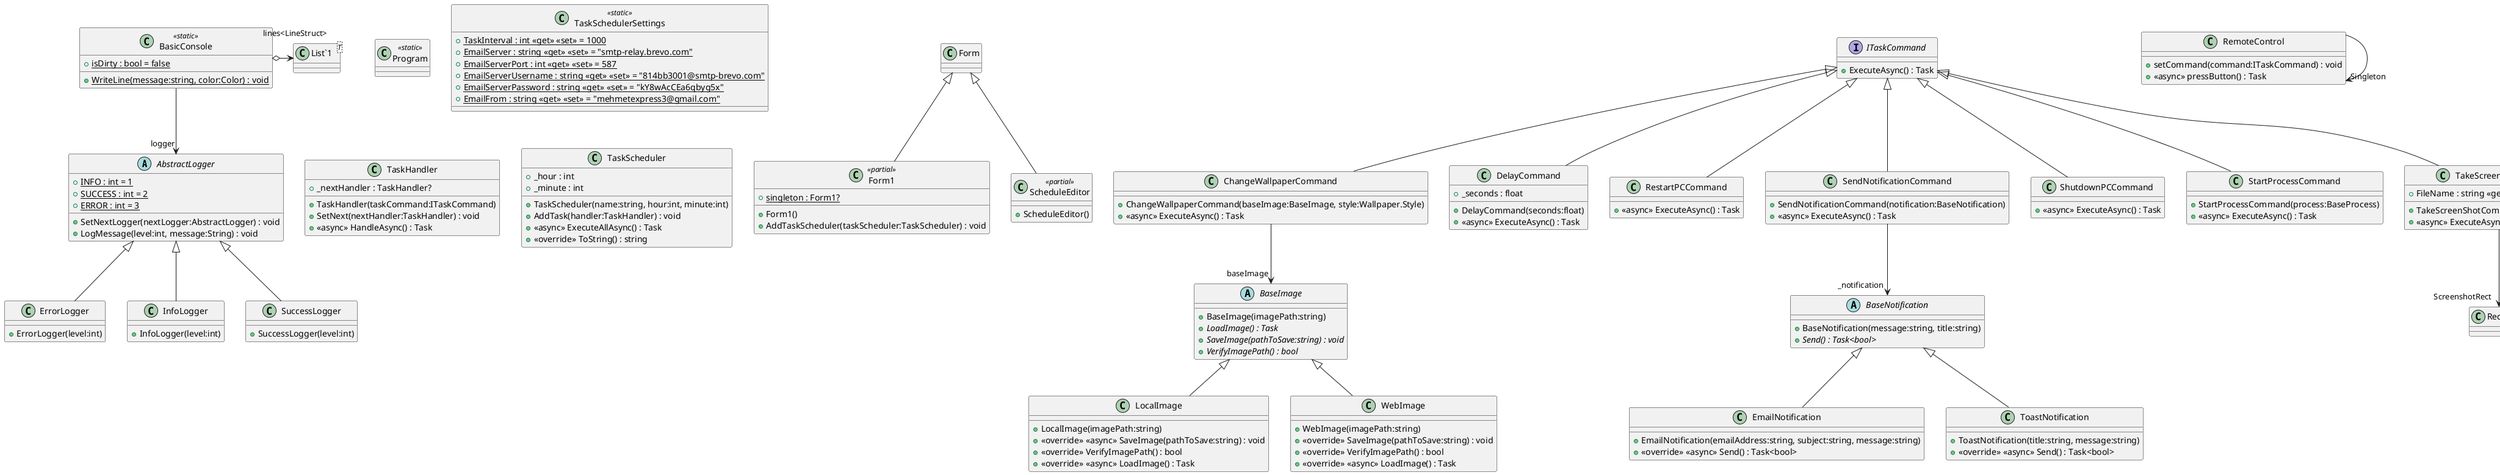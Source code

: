 @startuml
abstract class AbstractLogger {
    + {static} INFO : int = 1
    + {static} SUCCESS : int = 2
    + {static} ERROR : int = 3
    + SetNextLogger(nextLogger:AbstractLogger) : void
    + LogMessage(level:int, message:String) : void
}
class BasicConsole <<static>> {
    + {static} isDirty : bool = false
    + {static} WriteLine(message:string, color:Color) : void
}
class "List`1"<T> {
}
BasicConsole --> "logger" AbstractLogger
BasicConsole o-> "lines<LineStruct>" "List`1"
class Form1 <<partial>> {
    + {static} singleton : Form1?
    + Form1()
    + AddTaskScheduler(taskScheduler:TaskScheduler) : void
}
Form <|-- Form1
class Form1 <<partial>> {
}
interface ITaskCommand {
    + ExecuteAsync() : Task
}
class Program <<static>> {
}
class RemoteControl {
    + setCommand(command:ITaskCommand) : void
    + <<async>> pressButton() : Task
}
RemoteControl --> "Singleton" RemoteControl
class ScheduleEditor <<partial>> {
    + ScheduleEditor()
}
Form <|-- ScheduleEditor
class ScheduleEditor <<partial>> {
}
class TaskSchedulerSettings <<static>> {
    + {static} TaskInterval : int <<get>> <<set>> = 1000
    + {static} EmailServer : string <<get>> <<set>> = "smtp-relay.brevo.com"
    + {static} EmailServerPort : int <<get>> <<set>> = 587
    + {static} EmailServerUsername : string <<get>> <<set>> = "814bb3001@smtp-brevo.com"
    + {static} EmailServerPassword : string <<get>> <<set>> = "kY8wAcCEa6qbyg5x"
    + {static} EmailFrom : string <<get>> <<set>> = "mehmetexpress3@gmail.com"
}
class TaskHandler {
    + _nextHandler : TaskHandler?
    + TaskHandler(taskCommand:ITaskCommand)
    + SetNext(nextHandler:TaskHandler) : void
    + <<async>> HandleAsync() : Task
}
class TaskScheduler {
    + _hour : int
    + _minute : int
    + TaskScheduler(name:string, hour:int, minute:int)
    + AddTask(handler:TaskHandler) : void
    + <<async>> ExecuteAllAsync() : Task
    + <<override>> ToString() : string
}
class ChangeWallpaperCommand {
    + ChangeWallpaperCommand(baseImage:BaseImage, style:Wallpaper.Style)
    + <<async>> ExecuteAsync() : Task
}
class Wallpaper <<static>> {
    + {static} Set(path:string, style:Style) : bool
}
enum Style {
    Fill,
    Fit,
    Span,
    Stretch,
    Tile,
    Center,
}
ITaskCommand <|-- ChangeWallpaperCommand
ChangeWallpaperCommand --> "baseImage" BaseImage
Wallpaper +-- Style
class DelayCommand {
    + _seconds : float
    + DelayCommand(seconds:float)
    + <<async>> ExecuteAsync() : Task
}
ITaskCommand <|-- DelayCommand
class RestartPCCommand {
    + <<async>> ExecuteAsync() : Task
}
ITaskCommand <|-- RestartPCCommand
class SendNotificationCommand {
    + SendNotificationCommand(notification:BaseNotification)
    + <<async>> ExecuteAsync() : Task
}
ITaskCommand <|-- SendNotificationCommand
SendNotificationCommand --> "_notification" BaseNotification
class ShutdownPCCommand {
    + <<async>> ExecuteAsync() : Task
}
ITaskCommand <|-- ShutdownPCCommand
class StartProcessCommand {
    + StartProcessCommand(process:BaseProcess)
    + <<async>> ExecuteAsync() : Task
}
ITaskCommand <|-- StartProcessCommand
class TakeScreenShotCommand {
    + FileName : string <<get>> <<set>>
    + TakeScreenShotCommand(fileName:string)
    + <<async>> ExecuteAsync() : Task
}
ITaskCommand <|-- TakeScreenShotCommand
TakeScreenShotCommand --> "ScreenshotRect" Rectangle
class ChangeWallpaperLocalVisual <<partial>> {
    + ChangeWallpaperLocalVisual()
    + GetCommand() : ITaskCommand
}
UserControl <|-- ChangeWallpaperLocalVisual
ICommandVisual <|-- ChangeWallpaperLocalVisual
class ChangeWallpaperLocalVisual <<partial>> {
}
class ChangeWallpaperWebVisual <<partial>> {
    + ChangeWallpaperWebVisual()
    + GetCommand() : ITaskCommand
}
UserControl <|-- ChangeWallpaperWebVisual
ICommandVisual <|-- ChangeWallpaperWebVisual
class ChangeWallpaperWebVisual <<partial>> {
}
class DelayVisual <<partial>> {
    + DelayVisual()
    + GetCommand() : ITaskCommand
}
UserControl <|-- DelayVisual
ICommandVisual <|-- DelayVisual
class DelayVisual <<partial>> {
}
interface ICommandVisual {
}
class RestartPCVisual <<partial>> {
    + RestartPCVisual()
    + GetCommand() : ITaskCommand
}
UserControl <|-- RestartPCVisual
ICommandVisual <|-- RestartPCVisual
class RestartPCVisual <<partial>> {
}
class SendNotificationEmailVisual <<partial>> {
    + SendNotificationEmailVisual()
    + GetCommand() : ITaskCommand
}
UserControl <|-- SendNotificationEmailVisual
ICommandVisual <|-- SendNotificationEmailVisual
class SendNotificationEmailVisual <<partial>> {
}
class SendNotificationToastVisual <<partial>> {
    + SendNotificationToastVisual()
    + GetCommand() : ITaskCommand
}
UserControl <|-- SendNotificationToastVisual
ICommandVisual <|-- SendNotificationToastVisual
class SendNotificationToastVisual <<partial>> {
}
class ShutdownPCVisual <<partial>> {
    + ShutdownPCVisual()
    + GetCommand() : ITaskCommand
}
UserControl <|-- ShutdownPCVisual
ICommandVisual <|-- ShutdownPCVisual
class ShutdownPCVisual <<partial>> {
}
class StartWebProcessVisual <<partial>> {
    + StartWebProcessVisual()
    + GetCommand() : ITaskCommand
}
UserControl <|-- StartWebProcessVisual
ICommandVisual <|-- StartWebProcessVisual
class StartWebProcessVisual <<partial>> {
}
class StartWindowsProcessVisual <<partial>> {
    + StartWindowsProcessVisual()
    + GetCommand() : ITaskCommand
}
UserControl <|-- StartWindowsProcessVisual
ICommandVisual <|-- StartWindowsProcessVisual
class StartWindowsProcessVisual <<partial>> {
}
class TakeScreenshotVisual <<partial>> {
    + TakeScreenshotVisual()
    + GetCommand() : ITaskCommand
}
UserControl <|-- TakeScreenshotVisual
ICommandVisual <|-- TakeScreenshotVisual
class TakeScreenshotVisual <<partial>> {
}
abstract class BaseImage {
    + BaseImage(imagePath:string)
    {abstract} + LoadImage() : Task
    {abstract} + SaveImage(pathToSave:string) : void
    {abstract} + VerifyImagePath() : bool
}
abstract class BaseNotification {
    + BaseNotification(message:string, title:string)
    {abstract} + Send() : Task<bool>
}
abstract class BaseProcess {
    + Name : string <<get>> <<set>>
    + BaseProcess(name:string)
    + {abstract} Start() : void
}
class ErrorLogger {
    + ErrorLogger(level:int)
}
AbstractLogger <|-- ErrorLogger
class InfoLogger {
    + InfoLogger(level:int)
}
AbstractLogger <|-- InfoLogger
class SuccessLogger {
    + SuccessLogger(level:int)
}
AbstractLogger <|-- SuccessLogger
class LocalImage {
    + LocalImage(imagePath:string)
    + <<override>> <<async>> SaveImage(pathToSave:string) : void
    + <<override>> VerifyImagePath() : bool
    + <<override>> <<async>> LoadImage() : Task
}
BaseImage <|-- LocalImage
class WebImage {
    + WebImage(imagePath:string)
    + <<override>> SaveImage(pathToSave:string) : void
    + <<override>> VerifyImagePath() : bool
    + <<override>> <<async>> LoadImage() : Task
}
BaseImage <|-- WebImage
class EmailNotification {
    + EmailNotification(emailAddress:string, subject:string, message:string)
    + <<override>> <<async>> Send() : Task<bool>
}
BaseNotification <|-- EmailNotification
class ToastNotification {
    + ToastNotification(title:string, message:string)
    + <<override>> <<async>> Send() : Task<bool>
}
BaseNotification <|-- ToastNotification
class WebProcess {
    + Url : string <<get>> <<set>>
    + WebProcess(Url:string)
    + <<override>> Start() : void
}
BaseProcess <|-- WebProcess
class WindowsProcess {
    + Path : string <<get>> <<set>>
    + WindowsProcess(path:string)
    + <<override>> Start() : void
}
BaseProcess <|-- WindowsProcess
@enduml
